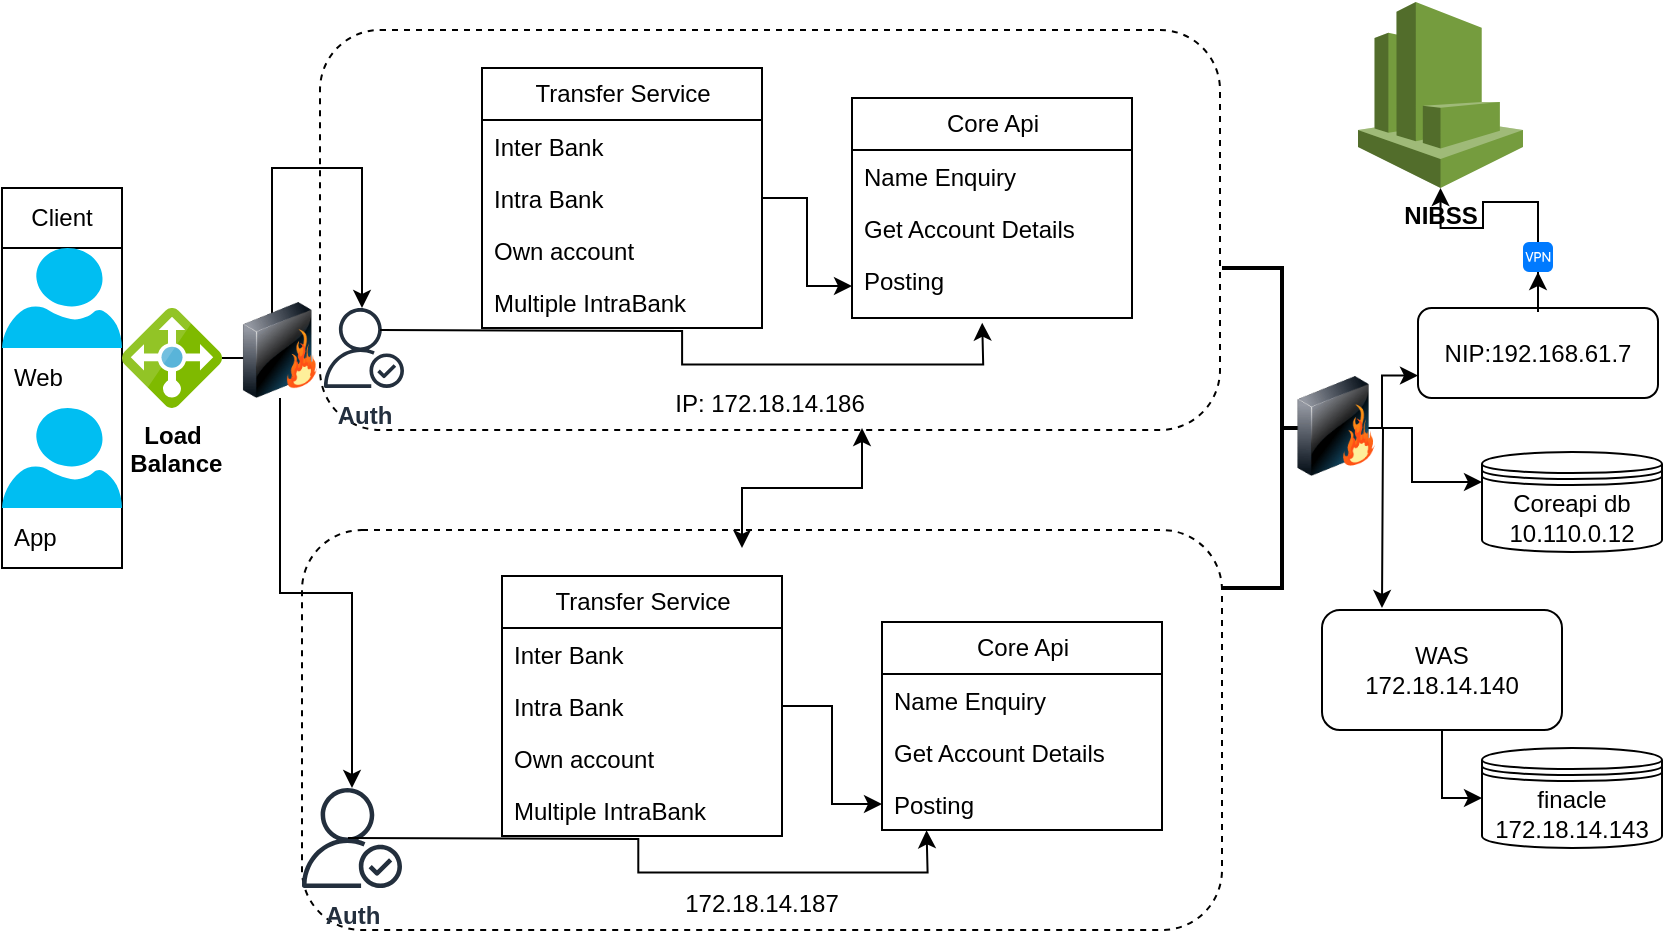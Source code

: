 <mxfile version="24.8.3">
  <diagram name="Page-1" id="Wq8PlU0fFRP-3zlFv8zx">
    <mxGraphModel dx="873" dy="1617" grid="1" gridSize="10" guides="1" tooltips="1" connect="1" arrows="1" fold="1" page="1" pageScale="1" pageWidth="850" pageHeight="1100" math="0" shadow="0">
      <root>
        <mxCell id="0" />
        <mxCell id="1" parent="0" />
        <mxCell id="B9rAV5GulrRtIy2nqZ6V-3" value="&lt;div&gt;&lt;br&gt;&lt;/div&gt;&lt;div&gt;&lt;br&gt;&lt;/div&gt;&lt;div&gt;&lt;br&gt;&lt;/div&gt;&lt;div&gt;&lt;br&gt;&lt;/div&gt;&lt;div&gt;&lt;br&gt;&lt;/div&gt;&lt;div&gt;&lt;br&gt;&lt;/div&gt;&lt;div&gt;&lt;br&gt;&lt;/div&gt;&lt;div&gt;&lt;br&gt;&lt;/div&gt;&lt;div&gt;&lt;br&gt;&lt;/div&gt;&lt;div&gt;&lt;br&gt;&lt;/div&gt;&lt;div&gt;&lt;span style=&quot;background-color: initial;&quot;&gt;&lt;br&gt;&lt;/span&gt;&lt;/div&gt;&lt;div&gt;&lt;span style=&quot;background-color: initial;&quot;&gt;&lt;br&gt;&lt;/span&gt;&lt;/div&gt;&lt;div&gt;&lt;span style=&quot;background-color: initial;&quot;&gt;IP: 172.18.14.186&lt;/span&gt;&lt;/div&gt;" style="rounded=1;whiteSpace=wrap;html=1;dashed=1;" vertex="1" parent="1">
          <mxGeometry x="159" y="1" width="450" height="200" as="geometry" />
        </mxCell>
        <mxCell id="B9rAV5GulrRtIy2nqZ6V-7" value="Transfer Service" style="swimlane;fontStyle=0;childLayout=stackLayout;horizontal=1;startSize=26;fillColor=none;horizontalStack=0;resizeParent=1;resizeParentMax=0;resizeLast=0;collapsible=1;marginBottom=0;html=1;" vertex="1" parent="1">
          <mxGeometry x="240" y="20" width="140" height="130" as="geometry" />
        </mxCell>
        <mxCell id="B9rAV5GulrRtIy2nqZ6V-8" value="Inter Bank" style="text;strokeColor=none;fillColor=none;align=left;verticalAlign=top;spacingLeft=4;spacingRight=4;overflow=hidden;rotatable=0;points=[[0,0.5],[1,0.5]];portConstraint=eastwest;whiteSpace=wrap;html=1;" vertex="1" parent="B9rAV5GulrRtIy2nqZ6V-7">
          <mxGeometry y="26" width="140" height="26" as="geometry" />
        </mxCell>
        <mxCell id="B9rAV5GulrRtIy2nqZ6V-9" value="Intra Bank" style="text;strokeColor=none;fillColor=none;align=left;verticalAlign=top;spacingLeft=4;spacingRight=4;overflow=hidden;rotatable=0;points=[[0,0.5],[1,0.5]];portConstraint=eastwest;whiteSpace=wrap;html=1;" vertex="1" parent="B9rAV5GulrRtIy2nqZ6V-7">
          <mxGeometry y="52" width="140" height="26" as="geometry" />
        </mxCell>
        <mxCell id="B9rAV5GulrRtIy2nqZ6V-10" value="Own account" style="text;strokeColor=none;fillColor=none;align=left;verticalAlign=top;spacingLeft=4;spacingRight=4;overflow=hidden;rotatable=0;points=[[0,0.5],[1,0.5]];portConstraint=eastwest;whiteSpace=wrap;html=1;" vertex="1" parent="B9rAV5GulrRtIy2nqZ6V-7">
          <mxGeometry y="78" width="140" height="26" as="geometry" />
        </mxCell>
        <mxCell id="B9rAV5GulrRtIy2nqZ6V-11" value="Multiple IntraBank" style="text;strokeColor=none;fillColor=none;align=left;verticalAlign=top;spacingLeft=4;spacingRight=4;overflow=hidden;rotatable=0;points=[[0,0.5],[1,0.5]];portConstraint=eastwest;whiteSpace=wrap;html=1;" vertex="1" parent="B9rAV5GulrRtIy2nqZ6V-7">
          <mxGeometry y="104" width="140" height="26" as="geometry" />
        </mxCell>
        <mxCell id="B9rAV5GulrRtIy2nqZ6V-12" value="Core Api" style="swimlane;fontStyle=0;childLayout=stackLayout;horizontal=1;startSize=26;fillColor=none;horizontalStack=0;resizeParent=1;resizeParentMax=0;resizeLast=0;collapsible=1;marginBottom=0;html=1;" vertex="1" parent="1">
          <mxGeometry x="425" y="35" width="140" height="110" as="geometry" />
        </mxCell>
        <mxCell id="B9rAV5GulrRtIy2nqZ6V-13" value="Name Enquiry" style="text;strokeColor=none;fillColor=none;align=left;verticalAlign=top;spacingLeft=4;spacingRight=4;overflow=hidden;rotatable=0;points=[[0,0.5],[1,0.5]];portConstraint=eastwest;whiteSpace=wrap;html=1;" vertex="1" parent="B9rAV5GulrRtIy2nqZ6V-12">
          <mxGeometry y="26" width="140" height="26" as="geometry" />
        </mxCell>
        <mxCell id="B9rAV5GulrRtIy2nqZ6V-14" value="Get Account Details" style="text;strokeColor=none;fillColor=none;align=left;verticalAlign=top;spacingLeft=4;spacingRight=4;overflow=hidden;rotatable=0;points=[[0,0.5],[1,0.5]];portConstraint=eastwest;whiteSpace=wrap;html=1;" vertex="1" parent="B9rAV5GulrRtIy2nqZ6V-12">
          <mxGeometry y="52" width="140" height="26" as="geometry" />
        </mxCell>
        <mxCell id="B9rAV5GulrRtIy2nqZ6V-15" value="Posting" style="text;strokeColor=none;fillColor=none;align=left;verticalAlign=top;spacingLeft=4;spacingRight=4;overflow=hidden;rotatable=0;points=[[0,0.5],[1,0.5]];portConstraint=eastwest;whiteSpace=wrap;html=1;" vertex="1" parent="B9rAV5GulrRtIy2nqZ6V-12">
          <mxGeometry y="78" width="140" height="32" as="geometry" />
        </mxCell>
        <mxCell id="B9rAV5GulrRtIy2nqZ6V-19" value="&lt;div&gt;&lt;br&gt;&lt;/div&gt;&lt;div&gt;&lt;br&gt;&lt;/div&gt;&lt;div&gt;&lt;br&gt;&lt;/div&gt;&lt;div&gt;&lt;br&gt;&lt;/div&gt;&lt;div&gt;&lt;br&gt;&lt;/div&gt;&lt;div&gt;&lt;br&gt;&lt;/div&gt;&lt;div&gt;&lt;br&gt;&lt;/div&gt;&lt;div&gt;&lt;br&gt;&lt;/div&gt;&lt;div&gt;&lt;br&gt;&lt;/div&gt;&lt;div&gt;&lt;br&gt;&lt;/div&gt;&lt;div&gt;&lt;br&gt;&lt;/div&gt;&lt;div&gt;&lt;br&gt;&lt;/div&gt;&lt;div&gt;172.18.14.187&lt;/div&gt;" style="rounded=1;whiteSpace=wrap;html=1;dashed=1;" vertex="1" parent="1">
          <mxGeometry x="150" y="251" width="460" height="200" as="geometry" />
        </mxCell>
        <mxCell id="B9rAV5GulrRtIy2nqZ6V-25" value="Transfer Service" style="swimlane;fontStyle=0;childLayout=stackLayout;horizontal=1;startSize=26;fillColor=none;horizontalStack=0;resizeParent=1;resizeParentMax=0;resizeLast=0;collapsible=1;marginBottom=0;html=1;" vertex="1" parent="1">
          <mxGeometry x="250" y="274" width="140" height="130" as="geometry" />
        </mxCell>
        <mxCell id="B9rAV5GulrRtIy2nqZ6V-26" value="Inter Bank" style="text;strokeColor=none;fillColor=none;align=left;verticalAlign=top;spacingLeft=4;spacingRight=4;overflow=hidden;rotatable=0;points=[[0,0.5],[1,0.5]];portConstraint=eastwest;whiteSpace=wrap;html=1;" vertex="1" parent="B9rAV5GulrRtIy2nqZ6V-25">
          <mxGeometry y="26" width="140" height="26" as="geometry" />
        </mxCell>
        <mxCell id="B9rAV5GulrRtIy2nqZ6V-27" value="Intra Bank" style="text;strokeColor=none;fillColor=none;align=left;verticalAlign=top;spacingLeft=4;spacingRight=4;overflow=hidden;rotatable=0;points=[[0,0.5],[1,0.5]];portConstraint=eastwest;whiteSpace=wrap;html=1;" vertex="1" parent="B9rAV5GulrRtIy2nqZ6V-25">
          <mxGeometry y="52" width="140" height="26" as="geometry" />
        </mxCell>
        <mxCell id="B9rAV5GulrRtIy2nqZ6V-28" value="Own account" style="text;strokeColor=none;fillColor=none;align=left;verticalAlign=top;spacingLeft=4;spacingRight=4;overflow=hidden;rotatable=0;points=[[0,0.5],[1,0.5]];portConstraint=eastwest;whiteSpace=wrap;html=1;" vertex="1" parent="B9rAV5GulrRtIy2nqZ6V-25">
          <mxGeometry y="78" width="140" height="26" as="geometry" />
        </mxCell>
        <mxCell id="B9rAV5GulrRtIy2nqZ6V-29" value="Multiple IntraBank" style="text;strokeColor=none;fillColor=none;align=left;verticalAlign=top;spacingLeft=4;spacingRight=4;overflow=hidden;rotatable=0;points=[[0,0.5],[1,0.5]];portConstraint=eastwest;whiteSpace=wrap;html=1;" vertex="1" parent="B9rAV5GulrRtIy2nqZ6V-25">
          <mxGeometry y="104" width="140" height="26" as="geometry" />
        </mxCell>
        <mxCell id="B9rAV5GulrRtIy2nqZ6V-30" value="Core Api" style="swimlane;fontStyle=0;childLayout=stackLayout;horizontal=1;startSize=26;fillColor=none;horizontalStack=0;resizeParent=1;resizeParentMax=0;resizeLast=0;collapsible=1;marginBottom=0;html=1;" vertex="1" parent="1">
          <mxGeometry x="440" y="297" width="140" height="104" as="geometry" />
        </mxCell>
        <mxCell id="B9rAV5GulrRtIy2nqZ6V-31" value="Name Enquiry" style="text;strokeColor=none;fillColor=none;align=left;verticalAlign=top;spacingLeft=4;spacingRight=4;overflow=hidden;rotatable=0;points=[[0,0.5],[1,0.5]];portConstraint=eastwest;whiteSpace=wrap;html=1;" vertex="1" parent="B9rAV5GulrRtIy2nqZ6V-30">
          <mxGeometry y="26" width="140" height="26" as="geometry" />
        </mxCell>
        <mxCell id="B9rAV5GulrRtIy2nqZ6V-32" value="Get Account Details" style="text;strokeColor=none;fillColor=none;align=left;verticalAlign=top;spacingLeft=4;spacingRight=4;overflow=hidden;rotatable=0;points=[[0,0.5],[1,0.5]];portConstraint=eastwest;whiteSpace=wrap;html=1;" vertex="1" parent="B9rAV5GulrRtIy2nqZ6V-30">
          <mxGeometry y="52" width="140" height="26" as="geometry" />
        </mxCell>
        <mxCell id="B9rAV5GulrRtIy2nqZ6V-33" value="Posting" style="text;strokeColor=none;fillColor=none;align=left;verticalAlign=top;spacingLeft=4;spacingRight=4;overflow=hidden;rotatable=0;points=[[0,0.5],[1,0.5]];portConstraint=eastwest;whiteSpace=wrap;html=1;" vertex="1" parent="B9rAV5GulrRtIy2nqZ6V-30">
          <mxGeometry y="78" width="140" height="26" as="geometry" />
        </mxCell>
        <mxCell id="B9rAV5GulrRtIy2nqZ6V-36" value="Client" style="swimlane;fontStyle=0;childLayout=stackLayout;horizontal=1;startSize=30;horizontalStack=0;resizeParent=1;resizeParentMax=0;resizeLast=0;collapsible=1;marginBottom=0;whiteSpace=wrap;html=1;" vertex="1" parent="1">
          <mxGeometry y="80" width="60" height="190" as="geometry" />
        </mxCell>
        <mxCell id="B9rAV5GulrRtIy2nqZ6V-40" value="" style="verticalLabelPosition=bottom;html=1;verticalAlign=top;align=center;strokeColor=none;fillColor=#00BEF2;shape=mxgraph.azure.user;" vertex="1" parent="B9rAV5GulrRtIy2nqZ6V-36">
          <mxGeometry y="30" width="60" height="50" as="geometry" />
        </mxCell>
        <mxCell id="B9rAV5GulrRtIy2nqZ6V-37" value="Web" style="text;strokeColor=none;fillColor=none;align=left;verticalAlign=middle;spacingLeft=4;spacingRight=4;overflow=hidden;points=[[0,0.5],[1,0.5]];portConstraint=eastwest;rotatable=0;whiteSpace=wrap;html=1;" vertex="1" parent="B9rAV5GulrRtIy2nqZ6V-36">
          <mxGeometry y="80" width="60" height="30" as="geometry" />
        </mxCell>
        <mxCell id="B9rAV5GulrRtIy2nqZ6V-41" value="" style="verticalLabelPosition=bottom;html=1;verticalAlign=top;align=center;strokeColor=none;fillColor=#00BEF2;shape=mxgraph.azure.user;" vertex="1" parent="B9rAV5GulrRtIy2nqZ6V-36">
          <mxGeometry y="110" width="60" height="50" as="geometry" />
        </mxCell>
        <mxCell id="B9rAV5GulrRtIy2nqZ6V-39" value="App" style="text;strokeColor=none;fillColor=none;align=left;verticalAlign=middle;spacingLeft=4;spacingRight=4;overflow=hidden;points=[[0,0.5],[1,0.5]];portConstraint=eastwest;rotatable=0;whiteSpace=wrap;html=1;" vertex="1" parent="B9rAV5GulrRtIy2nqZ6V-36">
          <mxGeometry y="160" width="60" height="30" as="geometry" />
        </mxCell>
        <mxCell id="B9rAV5GulrRtIy2nqZ6V-42" value="Auth" style="sketch=0;outlineConnect=0;fontColor=#232F3E;gradientColor=none;fillColor=#232F3D;strokeColor=none;dashed=0;verticalLabelPosition=bottom;verticalAlign=top;align=center;html=1;fontSize=12;fontStyle=1;aspect=fixed;pointerEvents=1;shape=mxgraph.aws4.authenticated_user;" vertex="1" parent="1">
          <mxGeometry x="161" y="140" width="40" height="40" as="geometry" />
        </mxCell>
        <mxCell id="B9rAV5GulrRtIy2nqZ6V-43" value="Auth" style="sketch=0;outlineConnect=0;fontColor=#232F3E;gradientColor=none;fillColor=#232F3D;strokeColor=none;dashed=0;verticalLabelPosition=bottom;verticalAlign=top;align=center;html=1;fontSize=12;fontStyle=1;aspect=fixed;pointerEvents=1;shape=mxgraph.aws4.authenticated_user;" vertex="1" parent="1">
          <mxGeometry x="150" y="380" width="50" height="50" as="geometry" />
        </mxCell>
        <mxCell id="B9rAV5GulrRtIy2nqZ6V-48" value="" style="edgeStyle=orthogonalEdgeStyle;rounded=0;orthogonalLoop=1;jettySize=auto;html=1;" edge="1" parent="1" source="B9rAV5GulrRtIy2nqZ6V-45" target="B9rAV5GulrRtIy2nqZ6V-42">
          <mxGeometry relative="1" as="geometry">
            <Array as="points">
              <mxPoint x="135" y="165" />
              <mxPoint x="135" y="70" />
              <mxPoint x="180" y="70" />
            </Array>
          </mxGeometry>
        </mxCell>
        <mxCell id="B9rAV5GulrRtIy2nqZ6V-45" value="&lt;b&gt;Load&lt;/b&gt;&lt;div&gt;&lt;b&gt;&amp;nbsp;Balance&lt;/b&gt;&lt;/div&gt;" style="image;sketch=0;aspect=fixed;html=1;points=[];align=center;fontSize=12;image=img/lib/mscae/Load_Balancer_feature.svg;" vertex="1" parent="1">
          <mxGeometry x="60" y="140" width="50" height="50" as="geometry" />
        </mxCell>
        <mxCell id="B9rAV5GulrRtIy2nqZ6V-47" value="" style="edgeStyle=elbowEdgeStyle;rounded=0;elbow=vertical;html=1;labelBackgroundColor=#ffffff;startArrow=classic;startFill=1;startSize=6;endArrow=classic;endFill=1;endSize=6;jettySize=auto;orthogonalLoop=1;strokeWidth=1;fontSize=14;" edge="1" parent="1">
          <mxGeometry width="60" height="60" relative="1" as="geometry">
            <mxPoint x="370" y="260" as="sourcePoint" />
            <mxPoint x="430" y="200" as="targetPoint" />
          </mxGeometry>
        </mxCell>
        <mxCell id="B9rAV5GulrRtIy2nqZ6V-78" style="edgeStyle=orthogonalEdgeStyle;rounded=0;orthogonalLoop=1;jettySize=auto;html=1;" edge="1" parent="1" source="B9rAV5GulrRtIy2nqZ6V-54" target="B9rAV5GulrRtIy2nqZ6V-43">
          <mxGeometry relative="1" as="geometry" />
        </mxCell>
        <mxCell id="B9rAV5GulrRtIy2nqZ6V-54" value="" style="image;html=1;image=img/lib/clip_art/networking/Firewall_128x128.png" vertex="1" parent="1">
          <mxGeometry x="120" y="137" width="38" height="48" as="geometry" />
        </mxCell>
        <mxCell id="B9rAV5GulrRtIy2nqZ6V-56" value="NIBSS" style="outlineConnect=0;dashed=0;verticalLabelPosition=bottom;verticalAlign=top;align=center;html=1;shape=mxgraph.aws3.cloudwatch;fillColor=#759C3E;gradientColor=none;fontStyle=1" vertex="1" parent="1">
          <mxGeometry x="678" y="-13" width="82.5" height="93" as="geometry" />
        </mxCell>
        <mxCell id="B9rAV5GulrRtIy2nqZ6V-58" value="NIP:192.168.61.7" style="rounded=1;whiteSpace=wrap;html=1;" vertex="1" parent="1">
          <mxGeometry x="708" y="140" width="120" height="45" as="geometry" />
        </mxCell>
        <mxCell id="B9rAV5GulrRtIy2nqZ6V-59" style="edgeStyle=orthogonalEdgeStyle;rounded=0;orthogonalLoop=1;jettySize=auto;html=1;entryX=0.5;entryY=1;entryDx=0;entryDy=0;entryPerimeter=0;" edge="1" parent="1" source="B9rAV5GulrRtIy2nqZ6V-72" target="B9rAV5GulrRtIy2nqZ6V-56">
          <mxGeometry relative="1" as="geometry" />
        </mxCell>
        <mxCell id="B9rAV5GulrRtIy2nqZ6V-60" value="Coreapi db&lt;br&gt;&lt;div&gt;10.110.0.12&lt;/div&gt;" style="shape=datastore;whiteSpace=wrap;html=1;" vertex="1" parent="1">
          <mxGeometry x="740" y="212" width="90" height="50" as="geometry" />
        </mxCell>
        <mxCell id="B9rAV5GulrRtIy2nqZ6V-61" value="finacle&lt;div&gt;172.18.14.143&lt;/div&gt;" style="shape=datastore;whiteSpace=wrap;html=1;" vertex="1" parent="1">
          <mxGeometry x="740" y="360" width="90" height="50" as="geometry" />
        </mxCell>
        <mxCell id="B9rAV5GulrRtIy2nqZ6V-68" style="edgeStyle=orthogonalEdgeStyle;rounded=0;orthogonalLoop=1;jettySize=auto;html=1;entryX=0;entryY=0.75;entryDx=0;entryDy=0;" edge="1" parent="1" source="B9rAV5GulrRtIy2nqZ6V-62" target="B9rAV5GulrRtIy2nqZ6V-58">
          <mxGeometry relative="1" as="geometry" />
        </mxCell>
        <mxCell id="B9rAV5GulrRtIy2nqZ6V-69" style="edgeStyle=orthogonalEdgeStyle;rounded=0;orthogonalLoop=1;jettySize=auto;html=1;entryX=0;entryY=0.3;entryDx=0;entryDy=0;" edge="1" parent="1" source="B9rAV5GulrRtIy2nqZ6V-62" target="B9rAV5GulrRtIy2nqZ6V-60">
          <mxGeometry relative="1" as="geometry" />
        </mxCell>
        <mxCell id="B9rAV5GulrRtIy2nqZ6V-70" style="edgeStyle=orthogonalEdgeStyle;rounded=0;orthogonalLoop=1;jettySize=auto;html=1;" edge="1" parent="1" source="B9rAV5GulrRtIy2nqZ6V-62">
          <mxGeometry relative="1" as="geometry">
            <mxPoint x="690" y="290" as="targetPoint" />
          </mxGeometry>
        </mxCell>
        <mxCell id="B9rAV5GulrRtIy2nqZ6V-62" value="" style="strokeWidth=2;html=1;shape=mxgraph.flowchart.annotation_2;align=left;labelPosition=right;pointerEvents=1;rotation=-180;" vertex="1" parent="1">
          <mxGeometry x="610" y="120" width="60" height="160" as="geometry" />
        </mxCell>
        <mxCell id="B9rAV5GulrRtIy2nqZ6V-74" style="edgeStyle=orthogonalEdgeStyle;rounded=0;orthogonalLoop=1;jettySize=auto;html=1;entryX=0;entryY=0.5;entryDx=0;entryDy=0;" edge="1" parent="1" source="B9rAV5GulrRtIy2nqZ6V-64" target="B9rAV5GulrRtIy2nqZ6V-61">
          <mxGeometry relative="1" as="geometry" />
        </mxCell>
        <mxCell id="B9rAV5GulrRtIy2nqZ6V-64" value="WAS&lt;div&gt;172.18.14.140&lt;/div&gt;" style="rounded=1;whiteSpace=wrap;html=1;" vertex="1" parent="1">
          <mxGeometry x="660" y="291" width="120" height="60" as="geometry" />
        </mxCell>
        <mxCell id="B9rAV5GulrRtIy2nqZ6V-71" value="" style="image;html=1;image=img/lib/clip_art/networking/Firewall_128x128.png" vertex="1" parent="1">
          <mxGeometry x="647" y="174" width="40" height="50" as="geometry" />
        </mxCell>
        <mxCell id="B9rAV5GulrRtIy2nqZ6V-73" value="" style="edgeStyle=orthogonalEdgeStyle;rounded=0;orthogonalLoop=1;jettySize=auto;html=1;entryX=0.5;entryY=1;entryDx=0;entryDy=0;entryPerimeter=0;" edge="1" parent="1" source="B9rAV5GulrRtIy2nqZ6V-58" target="B9rAV5GulrRtIy2nqZ6V-72">
          <mxGeometry relative="1" as="geometry">
            <mxPoint x="768" y="140" as="sourcePoint" />
            <mxPoint x="749" y="95" as="targetPoint" />
          </mxGeometry>
        </mxCell>
        <mxCell id="B9rAV5GulrRtIy2nqZ6V-72" value="" style="html=1;strokeWidth=1;shadow=0;dashed=0;shape=mxgraph.ios7.misc.vpn;fillColor=#007AFF;strokeColor=none;buttonText=;strokeColor2=#222222;fontColor=#222222;fontSize=8;verticalLabelPosition=bottom;verticalAlign=top;align=center;sketch=0;" vertex="1" parent="1">
          <mxGeometry x="760.5" y="107" width="15" height="15" as="geometry" />
        </mxCell>
        <mxCell id="B9rAV5GulrRtIy2nqZ6V-79" style="edgeStyle=orthogonalEdgeStyle;rounded=0;orthogonalLoop=1;jettySize=auto;html=1;entryX=0.352;entryY=1.006;entryDx=0;entryDy=0;entryPerimeter=0;" edge="1" parent="1">
          <mxGeometry relative="1" as="geometry">
            <mxPoint x="173" y="405" as="sourcePoint" />
            <mxPoint x="462.28" y="401.156" as="targetPoint" />
          </mxGeometry>
        </mxCell>
        <mxCell id="B9rAV5GulrRtIy2nqZ6V-80" style="edgeStyle=orthogonalEdgeStyle;rounded=0;orthogonalLoop=1;jettySize=auto;html=1;entryX=0.365;entryY=1.09;entryDx=0;entryDy=0;entryPerimeter=0;" edge="1" parent="1">
          <mxGeometry relative="1" as="geometry">
            <mxPoint x="189" y="151" as="sourcePoint" />
            <mxPoint x="490.1" y="147.34" as="targetPoint" />
          </mxGeometry>
        </mxCell>
        <mxCell id="B9rAV5GulrRtIy2nqZ6V-81" style="edgeStyle=orthogonalEdgeStyle;rounded=0;orthogonalLoop=1;jettySize=auto;html=1;entryX=0;entryY=0.5;entryDx=0;entryDy=0;" edge="1" parent="1" source="B9rAV5GulrRtIy2nqZ6V-9" target="B9rAV5GulrRtIy2nqZ6V-15">
          <mxGeometry relative="1" as="geometry" />
        </mxCell>
        <mxCell id="B9rAV5GulrRtIy2nqZ6V-82" style="edgeStyle=orthogonalEdgeStyle;rounded=0;orthogonalLoop=1;jettySize=auto;html=1;entryX=0;entryY=0.5;entryDx=0;entryDy=0;" edge="1" parent="1" source="B9rAV5GulrRtIy2nqZ6V-27" target="B9rAV5GulrRtIy2nqZ6V-33">
          <mxGeometry relative="1" as="geometry" />
        </mxCell>
      </root>
    </mxGraphModel>
  </diagram>
</mxfile>
